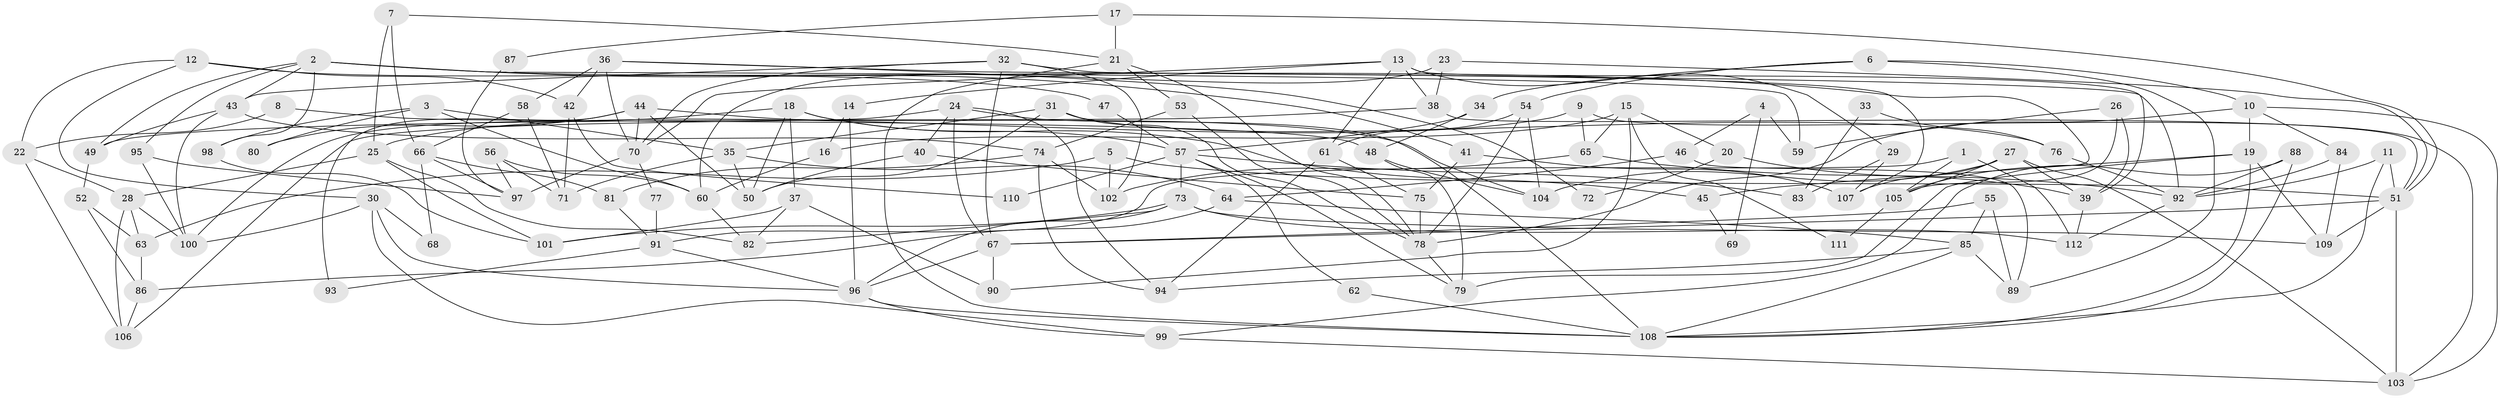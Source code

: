 // Generated by graph-tools (version 1.1) at 2025/15/03/09/25 04:15:00]
// undirected, 112 vertices, 224 edges
graph export_dot {
graph [start="1"]
  node [color=gray90,style=filled];
  1;
  2;
  3;
  4;
  5;
  6;
  7;
  8;
  9;
  10;
  11;
  12;
  13;
  14;
  15;
  16;
  17;
  18;
  19;
  20;
  21;
  22;
  23;
  24;
  25;
  26;
  27;
  28;
  29;
  30;
  31;
  32;
  33;
  34;
  35;
  36;
  37;
  38;
  39;
  40;
  41;
  42;
  43;
  44;
  45;
  46;
  47;
  48;
  49;
  50;
  51;
  52;
  53;
  54;
  55;
  56;
  57;
  58;
  59;
  60;
  61;
  62;
  63;
  64;
  65;
  66;
  67;
  68;
  69;
  70;
  71;
  72;
  73;
  74;
  75;
  76;
  77;
  78;
  79;
  80;
  81;
  82;
  83;
  84;
  85;
  86;
  87;
  88;
  89;
  90;
  91;
  92;
  93;
  94;
  95;
  96;
  97;
  98;
  99;
  100;
  101;
  102;
  103;
  104;
  105;
  106;
  107;
  108;
  109;
  110;
  111;
  112;
  1 -- 112;
  1 -- 91;
  1 -- 105;
  2 -- 105;
  2 -- 49;
  2 -- 41;
  2 -- 43;
  2 -- 59;
  2 -- 95;
  2 -- 98;
  3 -- 98;
  3 -- 60;
  3 -- 35;
  3 -- 80;
  4 -- 46;
  4 -- 59;
  4 -- 69;
  5 -- 51;
  5 -- 102;
  5 -- 63;
  6 -- 10;
  6 -- 54;
  6 -- 34;
  6 -- 89;
  7 -- 21;
  7 -- 25;
  7 -- 66;
  8 -- 22;
  8 -- 48;
  9 -- 103;
  9 -- 65;
  9 -- 25;
  10 -- 19;
  10 -- 78;
  10 -- 84;
  10 -- 103;
  11 -- 92;
  11 -- 108;
  11 -- 51;
  12 -- 22;
  12 -- 30;
  12 -- 42;
  12 -- 47;
  13 -- 70;
  13 -- 38;
  13 -- 14;
  13 -- 29;
  13 -- 39;
  13 -- 61;
  14 -- 96;
  14 -- 16;
  15 -- 90;
  15 -- 65;
  15 -- 16;
  15 -- 20;
  15 -- 111;
  16 -- 60;
  17 -- 21;
  17 -- 51;
  17 -- 87;
  18 -- 100;
  18 -- 57;
  18 -- 37;
  18 -- 45;
  18 -- 50;
  19 -- 109;
  19 -- 108;
  19 -- 45;
  19 -- 79;
  20 -- 39;
  20 -- 72;
  21 -- 108;
  21 -- 78;
  21 -- 53;
  22 -- 106;
  22 -- 28;
  23 -- 51;
  23 -- 60;
  23 -- 38;
  24 -- 106;
  24 -- 67;
  24 -- 40;
  24 -- 94;
  24 -- 108;
  25 -- 101;
  25 -- 28;
  25 -- 82;
  26 -- 39;
  26 -- 105;
  26 -- 59;
  27 -- 107;
  27 -- 104;
  27 -- 39;
  27 -- 103;
  27 -- 105;
  28 -- 63;
  28 -- 100;
  28 -- 106;
  29 -- 107;
  29 -- 83;
  30 -- 100;
  30 -- 96;
  30 -- 68;
  30 -- 99;
  31 -- 50;
  31 -- 35;
  31 -- 76;
  31 -- 78;
  32 -- 67;
  32 -- 70;
  32 -- 43;
  32 -- 102;
  32 -- 107;
  33 -- 83;
  33 -- 76;
  34 -- 57;
  34 -- 48;
  35 -- 50;
  35 -- 64;
  35 -- 71;
  36 -- 42;
  36 -- 92;
  36 -- 58;
  36 -- 70;
  36 -- 72;
  37 -- 82;
  37 -- 90;
  37 -- 101;
  38 -- 51;
  38 -- 49;
  39 -- 112;
  40 -- 50;
  40 -- 75;
  41 -- 75;
  41 -- 107;
  42 -- 71;
  42 -- 110;
  43 -- 49;
  43 -- 74;
  43 -- 100;
  44 -- 104;
  44 -- 70;
  44 -- 50;
  44 -- 80;
  44 -- 93;
  45 -- 69;
  46 -- 64;
  46 -- 89;
  47 -- 57;
  48 -- 79;
  48 -- 104;
  49 -- 52;
  51 -- 103;
  51 -- 67;
  51 -- 109;
  52 -- 63;
  52 -- 86;
  53 -- 78;
  53 -- 74;
  54 -- 61;
  54 -- 78;
  54 -- 104;
  55 -- 85;
  55 -- 89;
  55 -- 67;
  56 -- 60;
  56 -- 71;
  56 -- 97;
  57 -- 73;
  57 -- 79;
  57 -- 62;
  57 -- 83;
  57 -- 110;
  58 -- 66;
  58 -- 71;
  60 -- 82;
  61 -- 94;
  61 -- 75;
  62 -- 108;
  63 -- 86;
  64 -- 85;
  64 -- 86;
  65 -- 92;
  65 -- 102;
  66 -- 97;
  66 -- 68;
  66 -- 81;
  67 -- 90;
  67 -- 96;
  70 -- 97;
  70 -- 77;
  73 -- 96;
  73 -- 109;
  73 -- 82;
  73 -- 101;
  73 -- 112;
  74 -- 81;
  74 -- 94;
  74 -- 102;
  75 -- 78;
  76 -- 92;
  77 -- 91;
  78 -- 79;
  81 -- 91;
  84 -- 92;
  84 -- 109;
  85 -- 108;
  85 -- 94;
  85 -- 89;
  86 -- 106;
  87 -- 97;
  88 -- 108;
  88 -- 99;
  88 -- 92;
  91 -- 96;
  91 -- 93;
  92 -- 112;
  95 -- 100;
  95 -- 97;
  96 -- 99;
  96 -- 108;
  98 -- 101;
  99 -- 103;
  105 -- 111;
}
